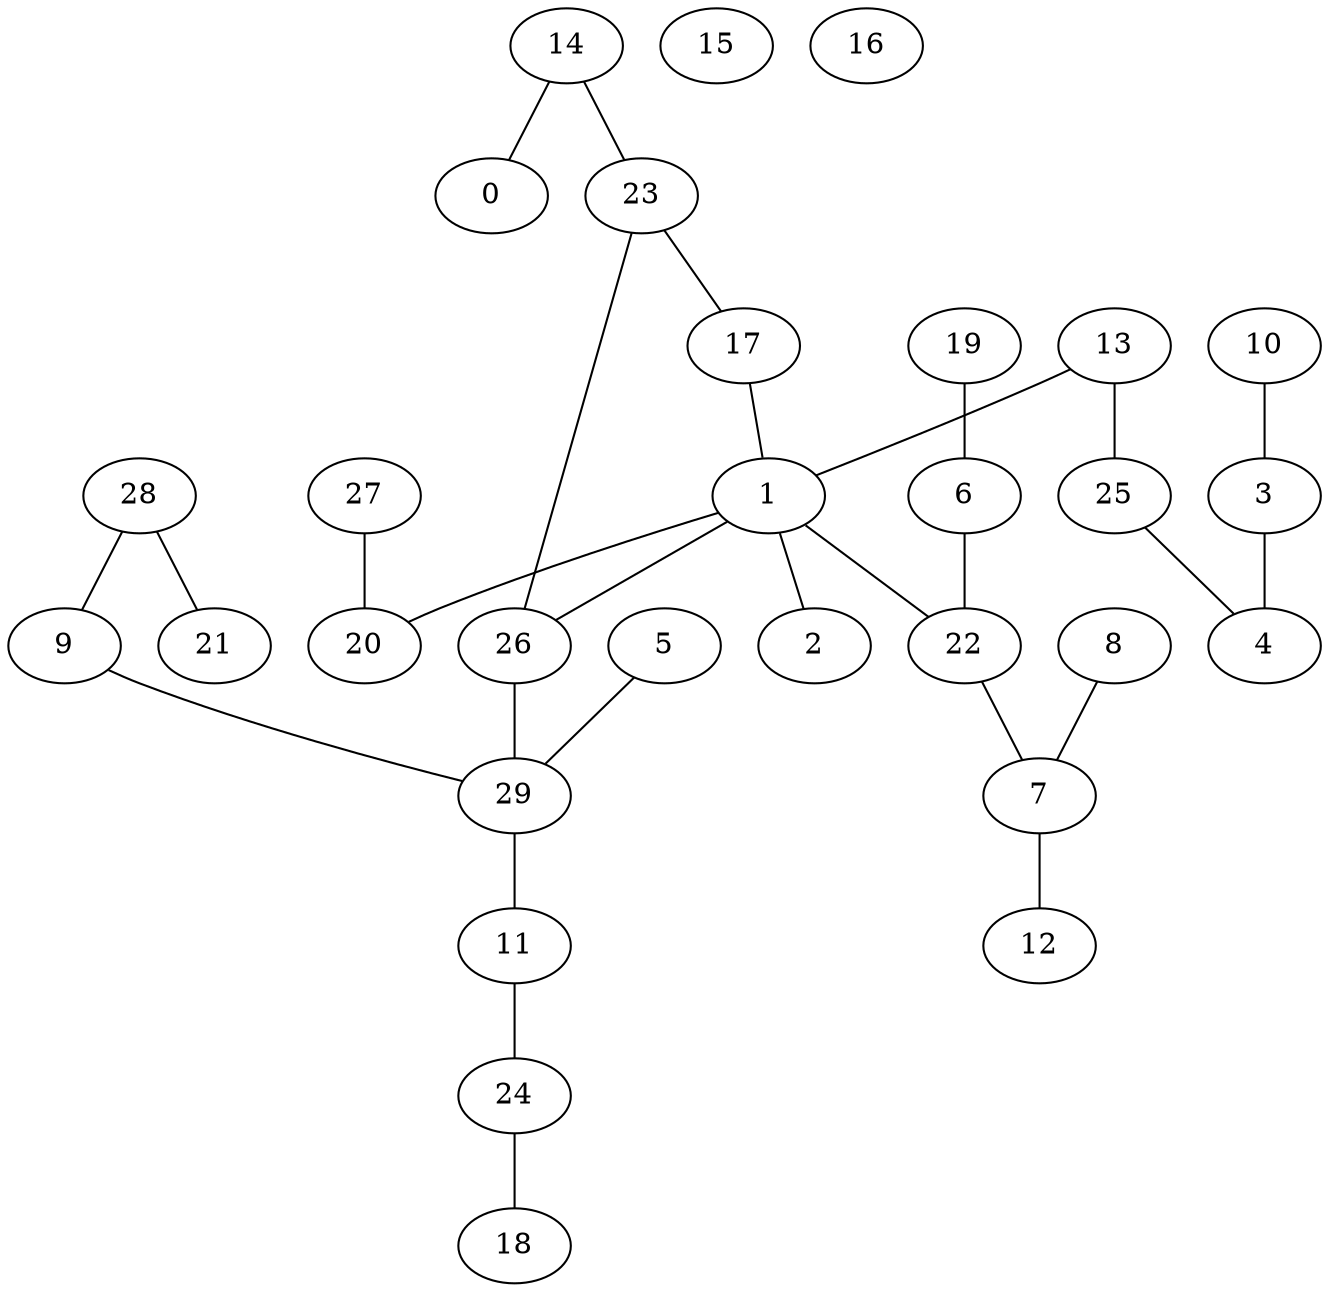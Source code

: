 graph {
	0 [label=0]
	1 [label=1]
	2 [label=2]
	3 [label=3]
	4 [label=4]
	5 [label=5]
	6 [label=6]
	7 [label=7]
	8 [label=8]
	9 [label=9]
	10 [label=10]
	11 [label=11]
	12 [label=12]
	13 [label=13]
	14 [label=14]
	15 [label=15]
	16 [label=16]
	17 [label=17]
	18 [label=18]
	19 [label=19]
	20 [label=20]
	21 [label=21]
	22 [label=22]
	23 [label=23]
	24 [label=24]
	25 [label=25]
	26 [label=26]
	27 [label=27]
	28 [label=28]
	29 [label=29]
	24 -- 18
	23 -- 17
	19 -- 6
	14 -- 23
	1 -- 20
	28 -- 21
	17 -- 1
	6 -- 22
	11 -- 24
	1 -- 26
	29 -- 11
	23 -- 26
	7 -- 12
	8 -- 7
	1 -- 2
	13 -- 1
	25 -- 4
	9 -- 29
	27 -- 20
	3 -- 4
	1 -- 22
	22 -- 7
	5 -- 29
	26 -- 29
	13 -- 25
	14 -- 0
	10 -- 3
	28 -- 9
}
